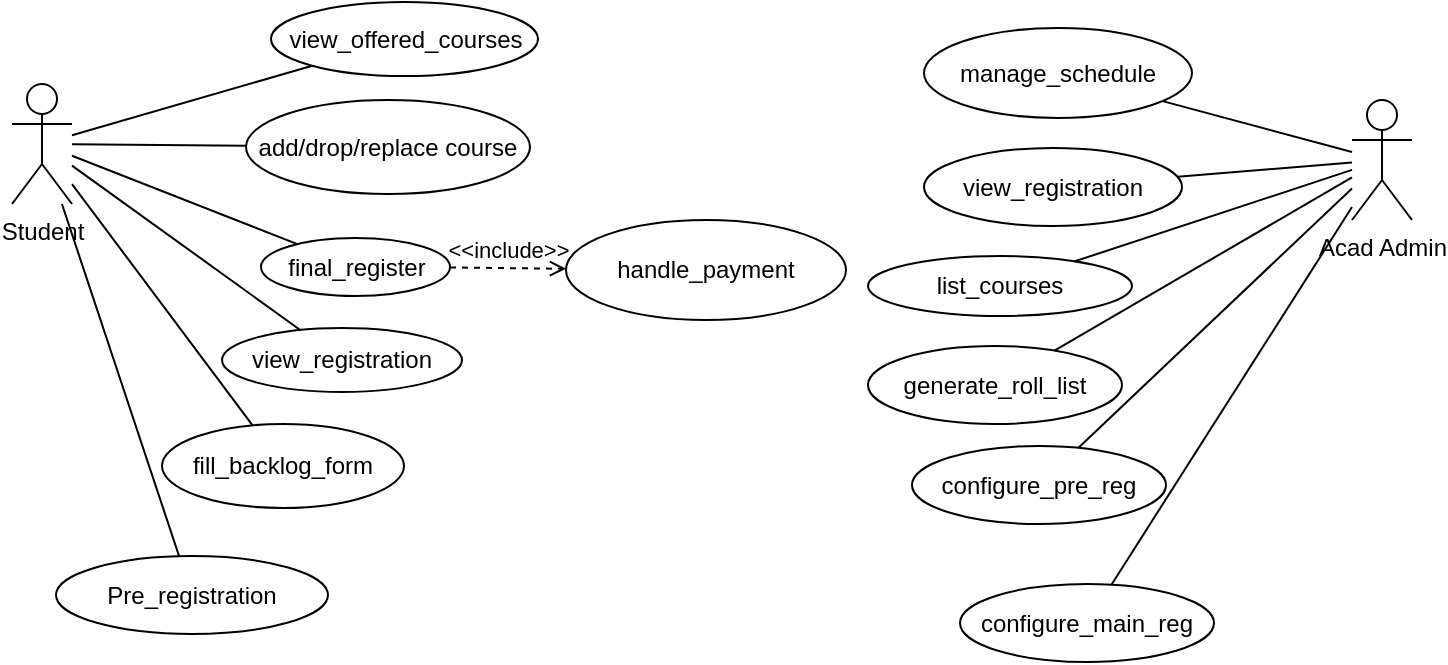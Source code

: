 <mxfile version="22.1.0" type="device">
  <diagram id="IGTQdX8glRkKQRxShjAD" name="Page-1">
    <mxGraphModel dx="1050" dy="530" grid="0" gridSize="10" guides="1" tooltips="1" connect="1" arrows="1" fold="1" page="1" pageScale="1" pageWidth="827" pageHeight="1169" math="0" shadow="0">
      <root>
        <mxCell id="0" />
        <mxCell id="1" parent="0" />
        <mxCell id="7nUMRFbILNMSGHi3iQr6-1" value="Student" style="shape=umlActor;verticalLabelPosition=bottom;verticalAlign=top;html=1;outlineConnect=0;" parent="1" vertex="1">
          <mxGeometry x="61" y="133" width="30" height="60" as="geometry" />
        </mxCell>
        <mxCell id="7nUMRFbILNMSGHi3iQr6-2" value="Acad Admin" style="shape=umlActor;verticalLabelPosition=bottom;verticalAlign=top;html=1;outlineConnect=0;" parent="1" vertex="1">
          <mxGeometry x="731" y="141" width="30" height="60" as="geometry" />
        </mxCell>
        <mxCell id="MGbe04twvf8gLQkoLwse-1" value="manage_schedule" style="ellipse;whiteSpace=wrap;html=1;" parent="1" vertex="1">
          <mxGeometry x="517" y="105" width="134" height="45" as="geometry" />
        </mxCell>
        <mxCell id="MGbe04twvf8gLQkoLwse-2" value="handle_payment" style="ellipse;whiteSpace=wrap;html=1;" parent="1" vertex="1">
          <mxGeometry x="338" y="201" width="140" height="50" as="geometry" />
        </mxCell>
        <mxCell id="MGbe04twvf8gLQkoLwse-3" value="view_registration" style="ellipse;whiteSpace=wrap;html=1;" parent="1" vertex="1">
          <mxGeometry x="517" y="165" width="129" height="39" as="geometry" />
        </mxCell>
        <mxCell id="MGbe04twvf8gLQkoLwse-4" value="fill_backlog_form" style="ellipse;whiteSpace=wrap;html=1;" parent="1" vertex="1">
          <mxGeometry x="136" y="303" width="121" height="42" as="geometry" />
        </mxCell>
        <mxCell id="MGbe04twvf8gLQkoLwse-5" value="view_registration" style="ellipse;whiteSpace=wrap;html=1;" parent="1" vertex="1">
          <mxGeometry x="166" y="255" width="120" height="32" as="geometry" />
        </mxCell>
        <mxCell id="MGbe04twvf8gLQkoLwse-6" value="final_register" style="ellipse;whiteSpace=wrap;html=1;" parent="1" vertex="1">
          <mxGeometry x="185.5" y="210" width="94.5" height="29" as="geometry" />
        </mxCell>
        <mxCell id="MGbe04twvf8gLQkoLwse-8" value="add/drop/replace course" style="ellipse;whiteSpace=wrap;html=1;" parent="1" vertex="1">
          <mxGeometry x="178" y="141" width="142" height="47" as="geometry" />
        </mxCell>
        <mxCell id="MGbe04twvf8gLQkoLwse-9" value="view_offered_courses" style="ellipse;whiteSpace=wrap;html=1;" parent="1" vertex="1">
          <mxGeometry x="190.5" y="92" width="133.5" height="37" as="geometry" />
        </mxCell>
        <mxCell id="MGbe04twvf8gLQkoLwse-10" value="" style="endArrow=none;html=1;rounded=0;" parent="1" source="7nUMRFbILNMSGHi3iQr6-1" target="MGbe04twvf8gLQkoLwse-4" edge="1">
          <mxGeometry width="50" height="50" relative="1" as="geometry">
            <mxPoint x="559" y="210" as="sourcePoint" />
            <mxPoint x="609" y="160" as="targetPoint" />
          </mxGeometry>
        </mxCell>
        <mxCell id="MGbe04twvf8gLQkoLwse-11" value="" style="endArrow=none;html=1;rounded=0;" parent="1" source="MGbe04twvf8gLQkoLwse-5" target="7nUMRFbILNMSGHi3iQr6-1" edge="1">
          <mxGeometry width="50" height="50" relative="1" as="geometry">
            <mxPoint x="559" y="210" as="sourcePoint" />
            <mxPoint x="609" y="160" as="targetPoint" />
          </mxGeometry>
        </mxCell>
        <mxCell id="MGbe04twvf8gLQkoLwse-12" value="" style="endArrow=none;html=1;rounded=0;" parent="1" source="7nUMRFbILNMSGHi3iQr6-1" target="MGbe04twvf8gLQkoLwse-6" edge="1">
          <mxGeometry width="50" height="50" relative="1" as="geometry">
            <mxPoint x="559" y="210" as="sourcePoint" />
            <mxPoint x="609" y="160" as="targetPoint" />
          </mxGeometry>
        </mxCell>
        <mxCell id="MGbe04twvf8gLQkoLwse-13" value="" style="endArrow=none;html=1;rounded=0;" parent="1" source="7nUMRFbILNMSGHi3iQr6-1" target="MGbe04twvf8gLQkoLwse-8" edge="1">
          <mxGeometry width="50" height="50" relative="1" as="geometry">
            <mxPoint x="559" y="210" as="sourcePoint" />
            <mxPoint x="609" y="160" as="targetPoint" />
          </mxGeometry>
        </mxCell>
        <mxCell id="MGbe04twvf8gLQkoLwse-14" value="" style="endArrow=none;html=1;rounded=0;" parent="1" source="7nUMRFbILNMSGHi3iQr6-1" target="MGbe04twvf8gLQkoLwse-9" edge="1">
          <mxGeometry width="50" height="50" relative="1" as="geometry">
            <mxPoint x="559" y="210" as="sourcePoint" />
            <mxPoint x="609" y="160" as="targetPoint" />
          </mxGeometry>
        </mxCell>
        <mxCell id="MGbe04twvf8gLQkoLwse-16" value="list_courses" style="ellipse;whiteSpace=wrap;html=1;" parent="1" vertex="1">
          <mxGeometry x="489" y="219" width="132" height="30" as="geometry" />
        </mxCell>
        <mxCell id="MGbe04twvf8gLQkoLwse-18" value="generate_roll_list" style="ellipse;whiteSpace=wrap;html=1;" parent="1" vertex="1">
          <mxGeometry x="489" y="264" width="127" height="39" as="geometry" />
        </mxCell>
        <mxCell id="MGbe04twvf8gLQkoLwse-19" value="" style="endArrow=none;html=1;rounded=0;" parent="1" source="7nUMRFbILNMSGHi3iQr6-2" target="MGbe04twvf8gLQkoLwse-1" edge="1">
          <mxGeometry width="50" height="50" relative="1" as="geometry">
            <mxPoint x="455" y="259" as="sourcePoint" />
            <mxPoint x="505" y="209" as="targetPoint" />
          </mxGeometry>
        </mxCell>
        <mxCell id="MGbe04twvf8gLQkoLwse-20" value="" style="endArrow=none;html=1;rounded=0;" parent="1" source="7nUMRFbILNMSGHi3iQr6-2" target="MGbe04twvf8gLQkoLwse-3" edge="1">
          <mxGeometry width="50" height="50" relative="1" as="geometry">
            <mxPoint x="455" y="259" as="sourcePoint" />
            <mxPoint x="505" y="209" as="targetPoint" />
          </mxGeometry>
        </mxCell>
        <mxCell id="MGbe04twvf8gLQkoLwse-21" value="" style="endArrow=none;html=1;rounded=0;" parent="1" source="7nUMRFbILNMSGHi3iQr6-2" target="MGbe04twvf8gLQkoLwse-16" edge="1">
          <mxGeometry width="50" height="50" relative="1" as="geometry">
            <mxPoint x="755" y="204" as="sourcePoint" />
            <mxPoint x="505" y="209" as="targetPoint" />
          </mxGeometry>
        </mxCell>
        <mxCell id="MGbe04twvf8gLQkoLwse-22" value="" style="endArrow=none;html=1;rounded=0;" parent="1" source="MGbe04twvf8gLQkoLwse-18" target="7nUMRFbILNMSGHi3iQr6-2" edge="1">
          <mxGeometry width="50" height="50" relative="1" as="geometry">
            <mxPoint x="455" y="259" as="sourcePoint" />
            <mxPoint x="505" y="209" as="targetPoint" />
          </mxGeometry>
        </mxCell>
        <mxCell id="mxYmZdJkyZLKKQquauY--1" value="Pre_registration" style="ellipse;whiteSpace=wrap;html=1;" parent="1" vertex="1">
          <mxGeometry x="83" y="369" width="136" height="39" as="geometry" />
        </mxCell>
        <mxCell id="mxYmZdJkyZLKKQquauY--4" value="&amp;lt;&amp;lt;include&amp;gt;&amp;gt;" style="html=1;verticalAlign=bottom;labelBackgroundColor=none;endArrow=open;endFill=0;dashed=1;rounded=0;" parent="1" source="MGbe04twvf8gLQkoLwse-6" target="MGbe04twvf8gLQkoLwse-2" edge="1">
          <mxGeometry width="160" relative="1" as="geometry">
            <mxPoint x="332" y="282" as="sourcePoint" />
            <mxPoint x="492" y="282" as="targetPoint" />
          </mxGeometry>
        </mxCell>
        <mxCell id="mxYmZdJkyZLKKQquauY--5" value="" style="endArrow=none;html=1;rounded=0;" parent="1" source="mxYmZdJkyZLKKQquauY--1" target="7nUMRFbILNMSGHi3iQr6-1" edge="1">
          <mxGeometry width="50" height="50" relative="1" as="geometry">
            <mxPoint x="387" y="307" as="sourcePoint" />
            <mxPoint x="437" y="257" as="targetPoint" />
          </mxGeometry>
        </mxCell>
        <mxCell id="gH8yG5wMJGwBMy3EtVOm-1" value="configure_pre_reg" style="ellipse;whiteSpace=wrap;html=1;" parent="1" vertex="1">
          <mxGeometry x="511" y="314" width="127" height="39" as="geometry" />
        </mxCell>
        <mxCell id="gH8yG5wMJGwBMy3EtVOm-2" value="configure_main_reg" style="ellipse;whiteSpace=wrap;html=1;" parent="1" vertex="1">
          <mxGeometry x="535" y="383" width="127" height="39" as="geometry" />
        </mxCell>
        <mxCell id="Jf8F08lzslXm38nx-1GU-1" value="" style="endArrow=none;html=1;rounded=0;" edge="1" parent="1" source="gH8yG5wMJGwBMy3EtVOm-1" target="7nUMRFbILNMSGHi3iQr6-2">
          <mxGeometry width="50" height="50" relative="1" as="geometry">
            <mxPoint x="387" y="336" as="sourcePoint" />
            <mxPoint x="733" y="177" as="targetPoint" />
          </mxGeometry>
        </mxCell>
        <mxCell id="Jf8F08lzslXm38nx-1GU-2" value="" style="endArrow=none;html=1;rounded=0;" edge="1" parent="1" source="gH8yG5wMJGwBMy3EtVOm-2" target="7nUMRFbILNMSGHi3iQr6-2">
          <mxGeometry width="50" height="50" relative="1" as="geometry">
            <mxPoint x="387" y="252" as="sourcePoint" />
            <mxPoint x="437" y="202" as="targetPoint" />
          </mxGeometry>
        </mxCell>
      </root>
    </mxGraphModel>
  </diagram>
</mxfile>
